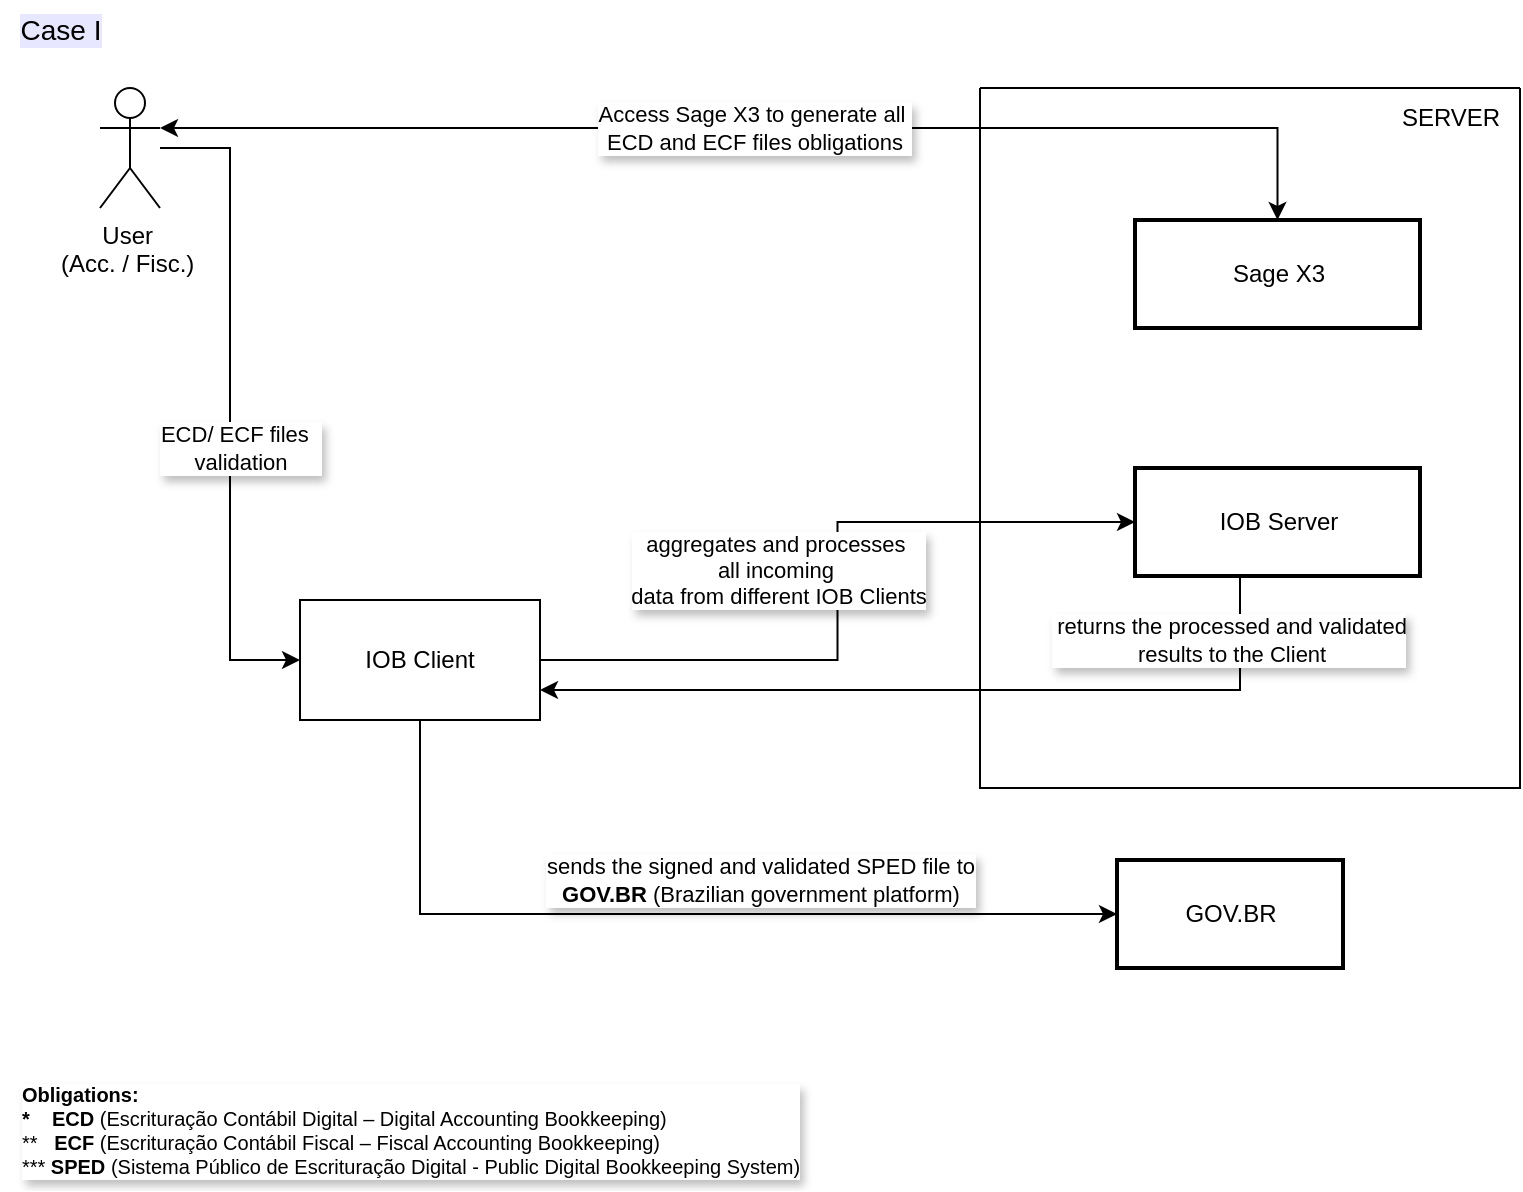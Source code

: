 <mxfile version="26.2.14">
  <diagram name="Página-1" id="k6gE_lqXu5SQHlqSskun">
    <mxGraphModel dx="1042" dy="588" grid="1" gridSize="10" guides="1" tooltips="1" connect="1" arrows="1" fold="1" page="1" pageScale="1" pageWidth="827" pageHeight="1169" math="0" shadow="0">
      <root>
        <mxCell id="0" />
        <mxCell id="1" parent="0" />
        <mxCell id="1Z_Db7fVH4fadPyimnko-30" style="edgeStyle=orthogonalEdgeStyle;rounded=0;orthogonalLoop=1;jettySize=auto;html=1;entryX=0;entryY=0.5;entryDx=0;entryDy=0;" edge="1" parent="1" source="1Z_Db7fVH4fadPyimnko-20" target="1Z_Db7fVH4fadPyimnko-29">
          <mxGeometry relative="1" as="geometry" />
        </mxCell>
        <mxCell id="1Z_Db7fVH4fadPyimnko-31" value="&lt;div&gt;ECD/ ECF files&amp;nbsp;&amp;nbsp;&lt;/div&gt;&lt;div&gt;validation&lt;/div&gt;" style="edgeLabel;html=1;align=center;verticalAlign=middle;resizable=0;points=[];textShadow=1;" vertex="1" connectable="0" parent="1Z_Db7fVH4fadPyimnko-30">
          <mxGeometry x="-0.345" y="-4" relative="1" as="geometry">
            <mxPoint x="9" y="78" as="offset" />
          </mxGeometry>
        </mxCell>
        <mxCell id="6" value="GOV.BR" style="whiteSpace=wrap;strokeWidth=2;" parent="1" vertex="1">
          <mxGeometry x="578.5" y="430" width="113" height="54" as="geometry" />
        </mxCell>
        <mxCell id="7" value="" style="whiteSpace=wrap;strokeWidth=2;" parent="1" vertex="1">
          <mxGeometry x="242" y="400" as="geometry" />
        </mxCell>
        <mxCell id="8" value="" style="whiteSpace=wrap;strokeWidth=2;" parent="1" vertex="1">
          <mxGeometry x="355" y="508" as="geometry" />
        </mxCell>
        <mxCell id="1Z_Db7fVH4fadPyimnko-23" style="edgeStyle=orthogonalEdgeStyle;rounded=0;orthogonalLoop=1;jettySize=auto;html=1;exitX=1;exitY=0.333;exitDx=0;exitDy=0;exitPerimeter=0;startArrow=classic;startFill=1;" edge="1" parent="1" source="1Z_Db7fVH4fadPyimnko-20" target="3">
          <mxGeometry relative="1" as="geometry" />
        </mxCell>
        <mxCell id="1Z_Db7fVH4fadPyimnko-24" value="Access Sage X3 to generate all&amp;nbsp;&lt;div&gt;ECD and ECF files obligations&lt;/div&gt;" style="edgeLabel;html=1;align=center;verticalAlign=middle;resizable=0;points=[];textShadow=1;" vertex="1" connectable="0" parent="1Z_Db7fVH4fadPyimnko-23">
          <mxGeometry x="-0.005" y="-2" relative="1" as="geometry">
            <mxPoint x="-4" y="-2" as="offset" />
          </mxGeometry>
        </mxCell>
        <mxCell id="1Z_Db7fVH4fadPyimnko-20" value="User&amp;nbsp;&lt;div&gt;(Acc. / Fisc.)&lt;span style=&quot;background-color: transparent; color: light-dark(rgb(0, 0, 0), rgb(255, 255, 255));&quot;&gt;&amp;nbsp;&lt;/span&gt;&lt;/div&gt;" style="shape=umlActor;verticalLabelPosition=bottom;verticalAlign=top;html=1;outlineConnect=0;" vertex="1" parent="1">
          <mxGeometry x="70" y="44" width="30" height="60" as="geometry" />
        </mxCell>
        <mxCell id="1Z_Db7fVH4fadPyimnko-28" value="&lt;div style=&quot;text-align: left;&quot;&gt;&lt;b style=&quot;color: light-dark(rgb(0, 0, 0), rgb(255, 255, 255));&quot;&gt;Obligations:&amp;nbsp;&lt;/b&gt;&lt;/div&gt;&lt;div style=&quot;text-align: left;&quot;&gt;&lt;b style=&quot;color: light-dark(rgb(0, 0, 0), rgb(255, 255, 255));&quot;&gt;*&amp;nbsp; &amp;nbsp; ECD&lt;/b&gt;&lt;span style=&quot;color: light-dark(rgb(0, 0, 0), rgb(255, 255, 255));&quot;&gt; (Escrituração Contábil Digital – Digital Accounting Bookkeeping&lt;/span&gt;&lt;span style=&quot;color: light-dark(rgb(0, 0, 0), rgb(255, 255, 255));&quot;&gt;)&lt;/span&gt;&lt;/div&gt;&lt;div style=&quot;text-align: left;&quot;&gt;&lt;span style=&quot;color: light-dark(rgb(0, 0, 0), rgb(255, 255, 255));&quot;&gt;**&amp;nbsp; &amp;nbsp;&lt;/span&gt;&lt;strong data-start=&quot;501&quot; data-end=&quot;508&quot; style=&quot;color: light-dark(rgb(0, 0, 0), rgb(255, 255, 255));&quot;&gt;ECF&lt;/strong&gt;&lt;span style=&quot;color: light-dark(rgb(0, 0, 0), rgb(255, 255, 255));&quot;&gt; (Escrituração Contábil Fiscal – Fiscal Accounting Bookkeeping)&lt;/span&gt;&lt;/div&gt;&lt;div style=&quot;text-align: left;&quot;&gt;&lt;span style=&quot;color: light-dark(rgb(0, 0, 0), rgb(255, 255, 255));&quot;&gt;***&amp;nbsp;&lt;b&gt;SPED &lt;/b&gt;(Sistema Público de Escrituração Digital -&amp;nbsp;&lt;/span&gt;&lt;span style=&quot;text-align: center;&quot;&gt;Public Digital Bookkeeping System)&lt;/span&gt;&lt;/div&gt;" style="text;html=1;align=center;verticalAlign=middle;resizable=0;points=[];autosize=1;strokeColor=none;fillColor=none;fontSize=10;labelBorderColor=none;textShadow=1;labelBackgroundColor=default;" vertex="1" parent="1">
          <mxGeometry x="20" y="535" width="410" height="60" as="geometry" />
        </mxCell>
        <mxCell id="1Z_Db7fVH4fadPyimnko-34" style="edgeStyle=orthogonalEdgeStyle;rounded=0;orthogonalLoop=1;jettySize=auto;html=1;entryX=0;entryY=0.5;entryDx=0;entryDy=0;startArrow=none;startFill=0;" edge="1" parent="1" source="1Z_Db7fVH4fadPyimnko-29" target="5">
          <mxGeometry relative="1" as="geometry" />
        </mxCell>
        <mxCell id="1Z_Db7fVH4fadPyimnko-43" value="&lt;div&gt;sends the signed and validated SPED file to&lt;/div&gt;&lt;div&gt;&lt;b&gt;GOV.BR &lt;/b&gt;(Brazilian government platform)&lt;/div&gt;" style="edgeStyle=orthogonalEdgeStyle;rounded=0;orthogonalLoop=1;jettySize=auto;html=1;exitX=0.5;exitY=1;exitDx=0;exitDy=0;entryX=0;entryY=0.5;entryDx=0;entryDy=0;labelBorderColor=none;textShadow=1;" edge="1" parent="1" source="1Z_Db7fVH4fadPyimnko-29" target="6">
          <mxGeometry x="0.199" y="17" relative="1" as="geometry">
            <mxPoint as="offset" />
          </mxGeometry>
        </mxCell>
        <mxCell id="1Z_Db7fVH4fadPyimnko-29" value="IOB Client" style="rounded=0;whiteSpace=wrap;html=1;" vertex="1" parent="1">
          <mxGeometry x="170" y="300" width="120" height="60" as="geometry" />
        </mxCell>
        <mxCell id="1Z_Db7fVH4fadPyimnko-32" value="" style="swimlane;startSize=0;" vertex="1" parent="1">
          <mxGeometry x="510" y="44" width="270" height="350" as="geometry" />
        </mxCell>
        <mxCell id="3" value="Sage X3" style="whiteSpace=wrap;strokeWidth=2;" parent="1Z_Db7fVH4fadPyimnko-32" vertex="1">
          <mxGeometry x="77.5" y="66" width="142.5" height="54" as="geometry" />
        </mxCell>
        <mxCell id="5" value="IOB Server" style="whiteSpace=wrap;strokeWidth=2;" parent="1Z_Db7fVH4fadPyimnko-32" vertex="1">
          <mxGeometry x="77.5" y="190" width="142.5" height="54" as="geometry" />
        </mxCell>
        <mxCell id="1Z_Db7fVH4fadPyimnko-35" value="SERVER" style="text;html=1;align=center;verticalAlign=middle;resizable=0;points=[];autosize=1;strokeColor=none;fillColor=none;" vertex="1" parent="1Z_Db7fVH4fadPyimnko-32">
          <mxGeometry x="200" width="70" height="30" as="geometry" />
        </mxCell>
        <mxCell id="1Z_Db7fVH4fadPyimnko-36" value="aggregates and processes&amp;nbsp;&lt;div&gt;all incoming&amp;nbsp;&lt;/div&gt;&lt;div&gt;data from different IOB Clients&lt;/div&gt;" style="edgeLabel;html=1;align=center;verticalAlign=middle;resizable=0;points=[];textShadow=1;" vertex="1" connectable="0" parent="1">
          <mxGeometry x="430" y="320" as="geometry">
            <mxPoint x="-21" y="-35" as="offset" />
          </mxGeometry>
        </mxCell>
        <mxCell id="1Z_Db7fVH4fadPyimnko-38" style="edgeStyle=orthogonalEdgeStyle;rounded=0;orthogonalLoop=1;jettySize=auto;html=1;entryX=1;entryY=0.75;entryDx=0;entryDy=0;" edge="1" parent="1" source="5" target="1Z_Db7fVH4fadPyimnko-29">
          <mxGeometry relative="1" as="geometry">
            <mxPoint x="290" y="400" as="targetPoint" />
            <Array as="points">
              <mxPoint x="640" y="345" />
            </Array>
          </mxGeometry>
        </mxCell>
        <mxCell id="1Z_Db7fVH4fadPyimnko-39" value="&amp;nbsp;returns the processed and validated&lt;div&gt;&amp;nbsp;results to the &lt;span data-end=&quot;915&quot; data-start=&quot;901&quot;&gt;Client&lt;/span&gt;&lt;/div&gt;" style="edgeLabel;html=1;align=center;verticalAlign=middle;resizable=0;points=[];textShadow=1;" vertex="1" connectable="0" parent="1Z_Db7fVH4fadPyimnko-38">
          <mxGeometry x="-0.085" y="4" relative="1" as="geometry">
            <mxPoint x="123" y="-29" as="offset" />
          </mxGeometry>
        </mxCell>
        <mxCell id="1Z_Db7fVH4fadPyimnko-44" value="Case I" style="text;html=1;align=center;verticalAlign=middle;resizable=0;points=[];autosize=1;strokeColor=none;fillColor=none;labelBorderColor=none;fontSize=14;labelBackgroundColor=#E7E7FF;" vertex="1" parent="1">
          <mxGeometry x="20" width="60" height="30" as="geometry" />
        </mxCell>
      </root>
    </mxGraphModel>
  </diagram>
</mxfile>
